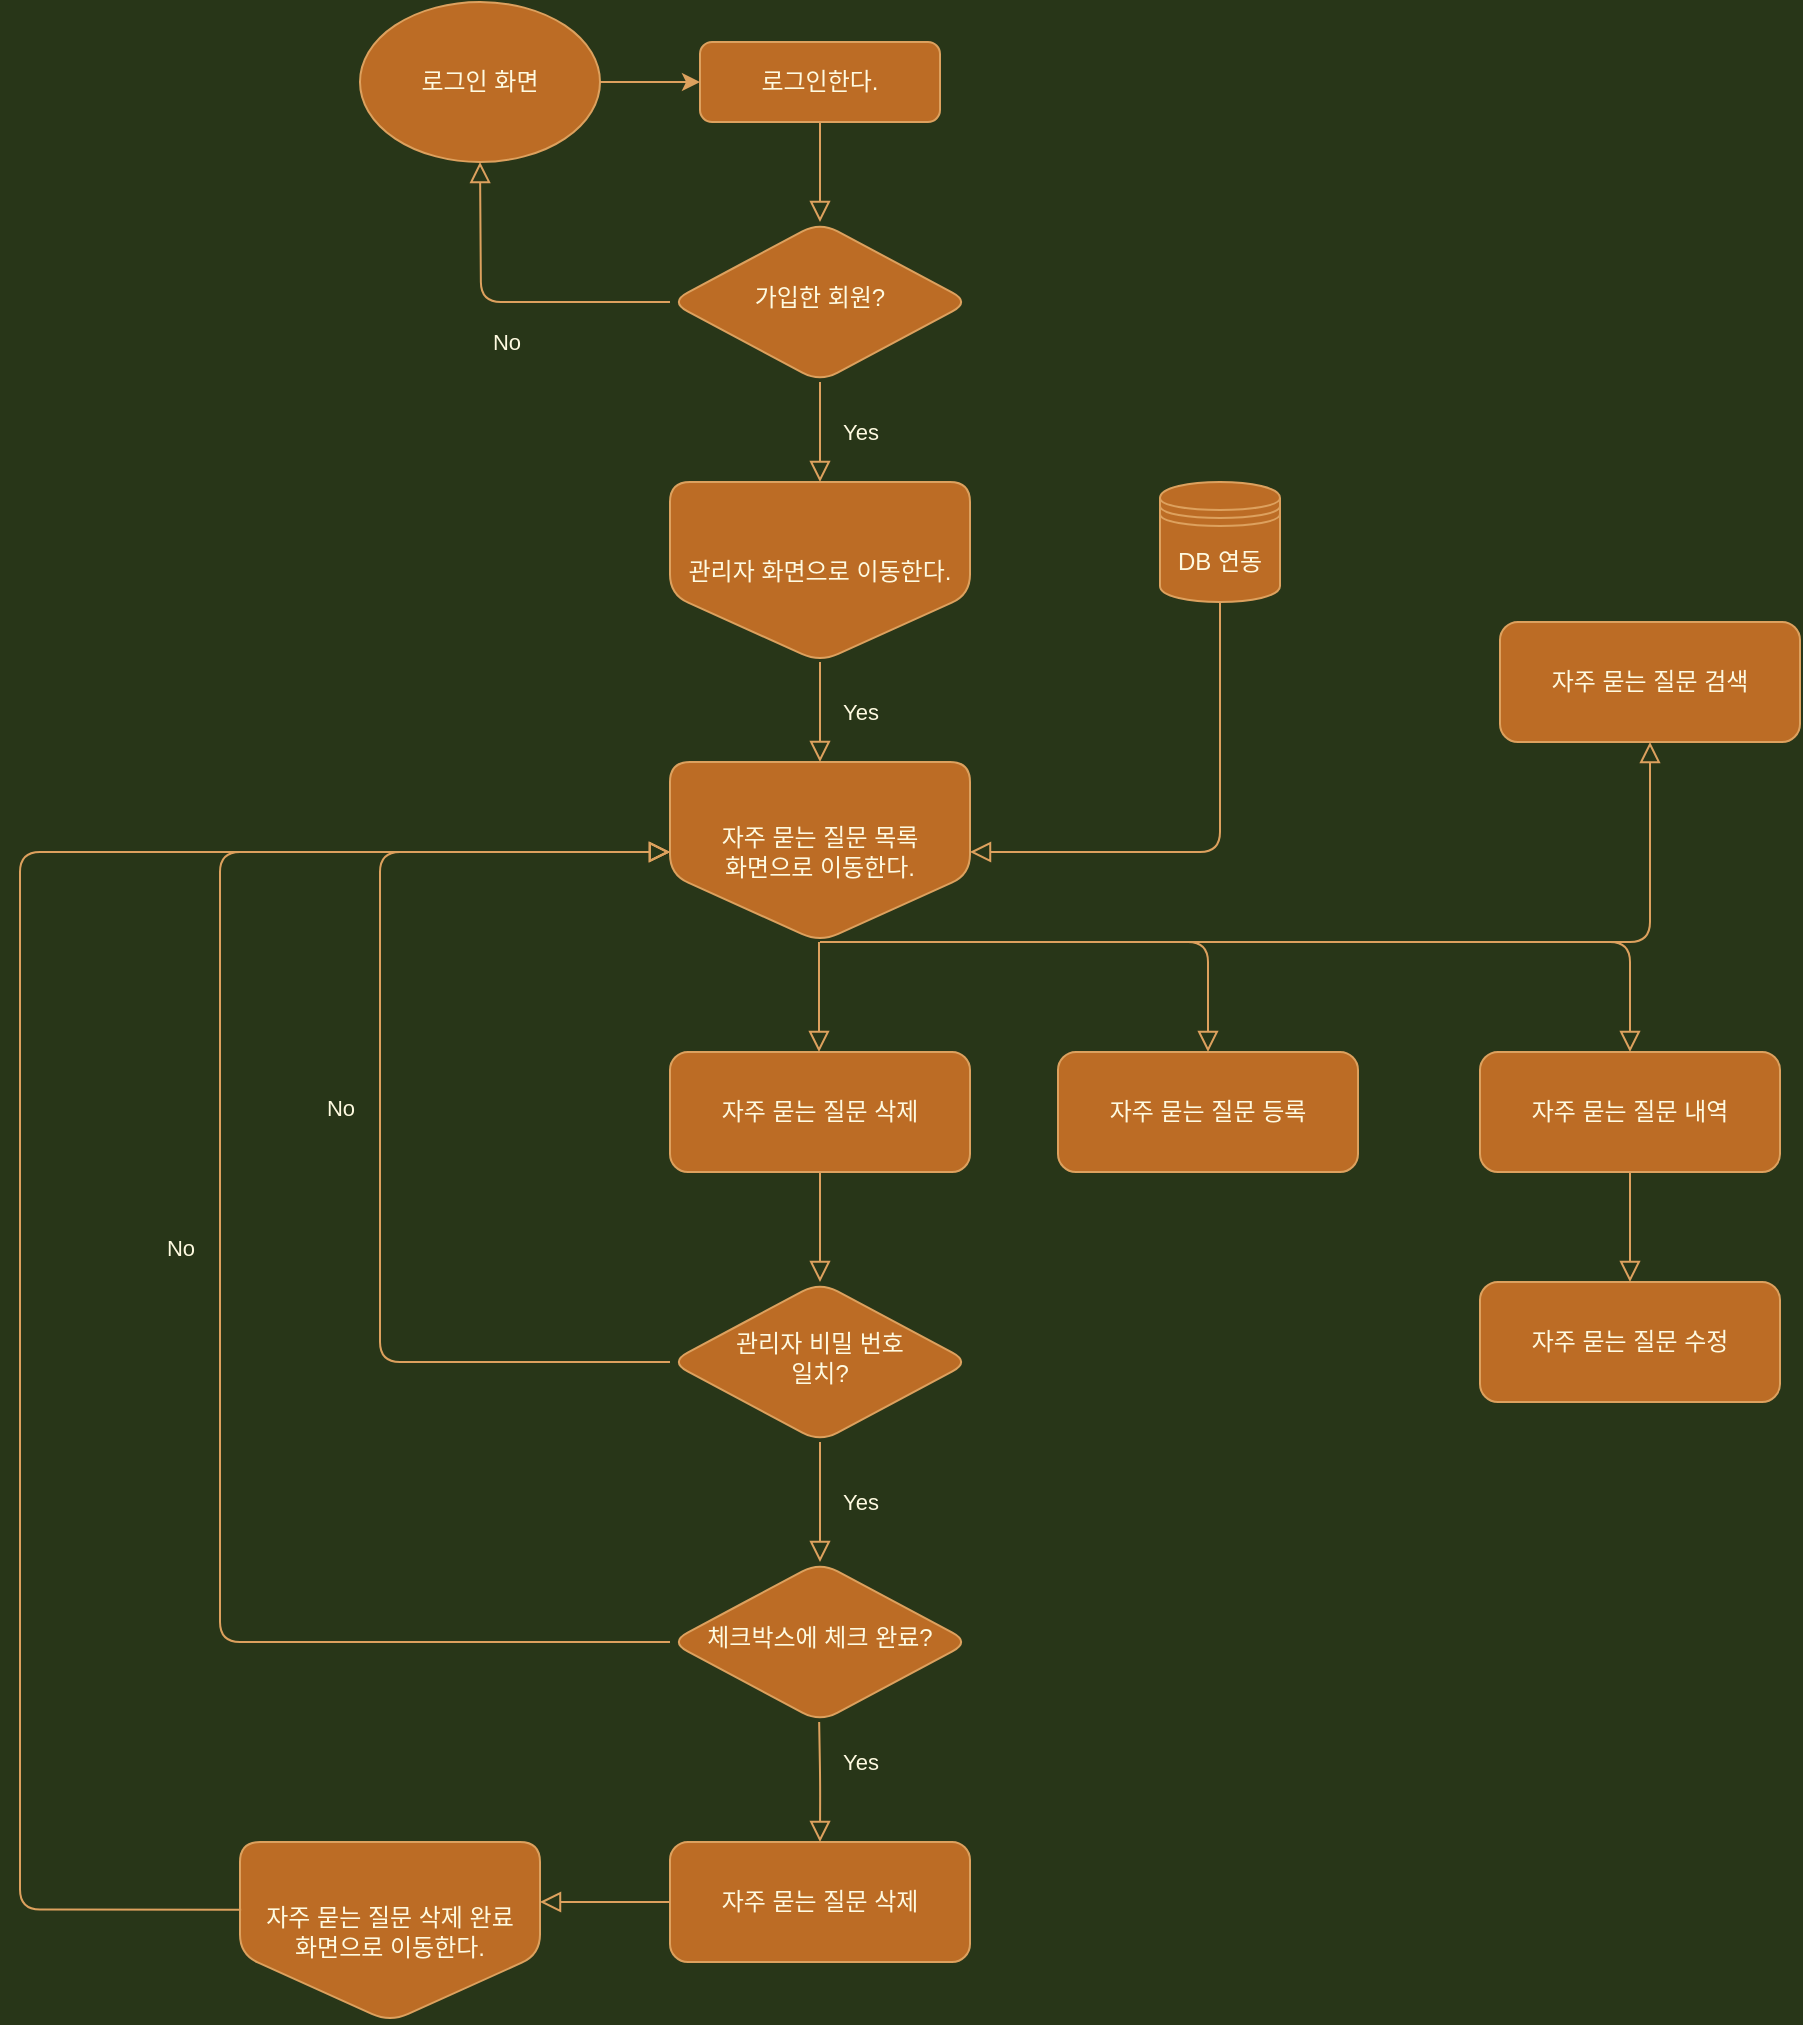 <mxfile version="20.5.1" type="github">
  <diagram id="C5RBs43oDa-KdzZeNtuy" name="Page-1">
    <mxGraphModel dx="2545" dy="1071" grid="1" gridSize="10" guides="1" tooltips="1" connect="1" arrows="1" fold="1" page="1" pageScale="1" pageWidth="827" pageHeight="1169" background="#283618" math="0" shadow="0">
      <root>
        <mxCell id="WIyWlLk6GJQsqaUBKTNV-0" />
        <mxCell id="WIyWlLk6GJQsqaUBKTNV-1" parent="WIyWlLk6GJQsqaUBKTNV-0" />
        <mxCell id="WIyWlLk6GJQsqaUBKTNV-2" value="" style="rounded=1;html=1;jettySize=auto;orthogonalLoop=1;fontSize=11;endArrow=block;endFill=0;endSize=8;strokeWidth=1;shadow=0;labelBackgroundColor=none;edgeStyle=orthogonalEdgeStyle;strokeColor=#DDA15E;fontColor=#FEFAE0;" parent="WIyWlLk6GJQsqaUBKTNV-1" source="WIyWlLk6GJQsqaUBKTNV-3" target="WIyWlLk6GJQsqaUBKTNV-6" edge="1">
          <mxGeometry relative="1" as="geometry" />
        </mxCell>
        <mxCell id="WIyWlLk6GJQsqaUBKTNV-3" value="로그인한다." style="rounded=1;whiteSpace=wrap;html=1;fontSize=12;glass=0;strokeWidth=1;shadow=0;fillColor=#BC6C25;strokeColor=#DDA15E;fontColor=#FEFAE0;" parent="WIyWlLk6GJQsqaUBKTNV-1" vertex="1">
          <mxGeometry x="160" y="80" width="120" height="40" as="geometry" />
        </mxCell>
        <mxCell id="WIyWlLk6GJQsqaUBKTNV-4" value="" style="rounded=1;html=1;jettySize=auto;orthogonalLoop=1;fontSize=11;endArrow=block;endFill=0;endSize=8;strokeWidth=1;shadow=0;labelBackgroundColor=none;edgeStyle=orthogonalEdgeStyle;exitX=0;exitY=0.5;exitDx=0;exitDy=0;strokeColor=#DDA15E;fontColor=#FEFAE0;" parent="WIyWlLk6GJQsqaUBKTNV-1" source="uTJ20x3BxYvYmIFZIfHo-15" target="uTJ20x3BxYvYmIFZIfHo-9" edge="1">
          <mxGeometry y="20" relative="1" as="geometry">
            <mxPoint as="offset" />
            <mxPoint x="320" y="465" as="sourcePoint" />
            <mxPoint x="320" y="505" as="targetPoint" />
            <Array as="points">
              <mxPoint x="420" y="485" />
            </Array>
          </mxGeometry>
        </mxCell>
        <mxCell id="WIyWlLk6GJQsqaUBKTNV-6" value="가입한 회원?" style="rhombus;whiteSpace=wrap;html=1;shadow=0;fontFamily=Helvetica;fontSize=12;align=center;strokeWidth=1;spacing=6;spacingTop=-4;fillColor=#BC6C25;strokeColor=#DDA15E;fontColor=#FEFAE0;rounded=1;" parent="WIyWlLk6GJQsqaUBKTNV-1" vertex="1">
          <mxGeometry x="145" y="170" width="150" height="80" as="geometry" />
        </mxCell>
        <mxCell id="uTJ20x3BxYvYmIFZIfHo-0" value="로그인 화면" style="ellipse;whiteSpace=wrap;html=1;fillColor=#BC6C25;strokeColor=#DDA15E;fontColor=#FEFAE0;rounded=1;" vertex="1" parent="WIyWlLk6GJQsqaUBKTNV-1">
          <mxGeometry x="-10" y="60" width="120" height="80" as="geometry" />
        </mxCell>
        <mxCell id="uTJ20x3BxYvYmIFZIfHo-2" value="" style="edgeStyle=segmentEdgeStyle;endArrow=classic;html=1;rounded=1;exitX=1;exitY=0.5;exitDx=0;exitDy=0;labelBackgroundColor=#283618;strokeColor=#DDA15E;fontColor=#FEFAE0;" edge="1" parent="WIyWlLk6GJQsqaUBKTNV-1" source="uTJ20x3BxYvYmIFZIfHo-0" target="WIyWlLk6GJQsqaUBKTNV-3">
          <mxGeometry width="50" height="50" relative="1" as="geometry">
            <mxPoint x="80" y="160" as="sourcePoint" />
            <mxPoint x="130" y="110" as="targetPoint" />
          </mxGeometry>
        </mxCell>
        <mxCell id="uTJ20x3BxYvYmIFZIfHo-4" value="관리자 화면으로 이동한다." style="shape=offPageConnector;whiteSpace=wrap;html=1;fillColor=#BC6C25;strokeColor=#DDA15E;fontColor=#FEFAE0;rounded=1;" vertex="1" parent="WIyWlLk6GJQsqaUBKTNV-1">
          <mxGeometry x="145" y="300" width="150" height="90" as="geometry" />
        </mxCell>
        <mxCell id="uTJ20x3BxYvYmIFZIfHo-5" value="Yes" style="rounded=1;html=1;jettySize=auto;orthogonalLoop=1;fontSize=11;endArrow=block;endFill=0;endSize=8;strokeWidth=1;shadow=0;labelBackgroundColor=none;edgeStyle=orthogonalEdgeStyle;exitX=0.5;exitY=1;exitDx=0;exitDy=0;entryX=0.5;entryY=0;entryDx=0;entryDy=0;strokeColor=#DDA15E;fontColor=#FEFAE0;" edge="1" parent="WIyWlLk6GJQsqaUBKTNV-1" source="WIyWlLk6GJQsqaUBKTNV-6" target="uTJ20x3BxYvYmIFZIfHo-4">
          <mxGeometry y="20" relative="1" as="geometry">
            <mxPoint as="offset" />
            <mxPoint x="290" y="315" as="sourcePoint" />
            <mxPoint x="220" y="300" as="targetPoint" />
          </mxGeometry>
        </mxCell>
        <mxCell id="uTJ20x3BxYvYmIFZIfHo-7" value="No" style="rounded=1;html=1;jettySize=auto;orthogonalLoop=1;fontSize=11;endArrow=block;endFill=0;endSize=8;strokeWidth=1;shadow=0;labelBackgroundColor=none;edgeStyle=orthogonalEdgeStyle;exitX=0;exitY=0.5;exitDx=0;exitDy=0;strokeColor=#DDA15E;fontColor=#FEFAE0;" edge="1" parent="WIyWlLk6GJQsqaUBKTNV-1" source="WIyWlLk6GJQsqaUBKTNV-6">
          <mxGeometry y="20" relative="1" as="geometry">
            <mxPoint as="offset" />
            <mxPoint x="49.5" y="90" as="sourcePoint" />
            <mxPoint x="50" y="140" as="targetPoint" />
          </mxGeometry>
        </mxCell>
        <mxCell id="uTJ20x3BxYvYmIFZIfHo-9" value="자주 묻는 질문 목록 &lt;br&gt;화면으로&amp;nbsp;이동한다." style="shape=offPageConnector;whiteSpace=wrap;html=1;fillColor=#BC6C25;strokeColor=#DDA15E;fontColor=#FEFAE0;rounded=1;" vertex="1" parent="WIyWlLk6GJQsqaUBKTNV-1">
          <mxGeometry x="145" y="440" width="150" height="90" as="geometry" />
        </mxCell>
        <mxCell id="uTJ20x3BxYvYmIFZIfHo-10" value="Yes" style="rounded=1;html=1;jettySize=auto;orthogonalLoop=1;fontSize=11;endArrow=block;endFill=0;endSize=8;strokeWidth=1;shadow=0;labelBackgroundColor=none;edgeStyle=orthogonalEdgeStyle;exitX=0.5;exitY=1;exitDx=0;exitDy=0;entryX=0.5;entryY=0;entryDx=0;entryDy=0;strokeColor=#DDA15E;fontColor=#FEFAE0;" edge="1" parent="WIyWlLk6GJQsqaUBKTNV-1" source="uTJ20x3BxYvYmIFZIfHo-4" target="uTJ20x3BxYvYmIFZIfHo-9">
          <mxGeometry y="20" relative="1" as="geometry">
            <mxPoint as="offset" />
            <mxPoint x="220" y="380" as="sourcePoint" />
            <mxPoint x="220" y="430" as="targetPoint" />
          </mxGeometry>
        </mxCell>
        <mxCell id="uTJ20x3BxYvYmIFZIfHo-15" value="DB 연동" style="shape=datastore;whiteSpace=wrap;html=1;fillColor=#BC6C25;strokeColor=#DDA15E;fontColor=#FEFAE0;rounded=1;" vertex="1" parent="WIyWlLk6GJQsqaUBKTNV-1">
          <mxGeometry x="390" y="300" width="60" height="60" as="geometry" />
        </mxCell>
        <mxCell id="uTJ20x3BxYvYmIFZIfHo-19" value="자주 묻는 질문 삭제" style="rounded=1;whiteSpace=wrap;html=1;fillColor=#BC6C25;strokeColor=#DDA15E;fontColor=#FEFAE0;" vertex="1" parent="WIyWlLk6GJQsqaUBKTNV-1">
          <mxGeometry x="145" y="585" width="150" height="60" as="geometry" />
        </mxCell>
        <mxCell id="uTJ20x3BxYvYmIFZIfHo-23" value="관리자 비밀 번호 &lt;br&gt;일치?" style="rhombus;whiteSpace=wrap;html=1;shadow=0;fontFamily=Helvetica;fontSize=12;align=center;strokeWidth=1;spacing=6;spacingTop=-4;fillColor=#BC6C25;strokeColor=#DDA15E;fontColor=#FEFAE0;rounded=1;" vertex="1" parent="WIyWlLk6GJQsqaUBKTNV-1">
          <mxGeometry x="145" y="700" width="150" height="80" as="geometry" />
        </mxCell>
        <mxCell id="uTJ20x3BxYvYmIFZIfHo-25" value="" style="rounded=1;html=1;jettySize=auto;orthogonalLoop=1;fontSize=11;endArrow=block;endFill=0;endSize=8;strokeWidth=1;shadow=0;labelBackgroundColor=none;edgeStyle=orthogonalEdgeStyle;exitX=0.5;exitY=1;exitDx=0;exitDy=0;strokeColor=#DDA15E;fontColor=#FEFAE0;" edge="1" parent="WIyWlLk6GJQsqaUBKTNV-1" target="uTJ20x3BxYvYmIFZIfHo-19">
          <mxGeometry x="-0.64" y="20" relative="1" as="geometry">
            <mxPoint as="offset" />
            <mxPoint x="219.5" y="530" as="sourcePoint" />
            <mxPoint x="219.5" y="580" as="targetPoint" />
          </mxGeometry>
        </mxCell>
        <mxCell id="uTJ20x3BxYvYmIFZIfHo-27" value="" style="rounded=1;html=1;jettySize=auto;orthogonalLoop=1;fontSize=11;endArrow=block;endFill=0;endSize=8;strokeWidth=1;shadow=0;labelBackgroundColor=none;edgeStyle=orthogonalEdgeStyle;exitX=0.5;exitY=1;exitDx=0;exitDy=0;strokeColor=#DDA15E;fontColor=#FEFAE0;" edge="1" parent="WIyWlLk6GJQsqaUBKTNV-1" source="uTJ20x3BxYvYmIFZIfHo-19">
          <mxGeometry y="20" relative="1" as="geometry">
            <mxPoint as="offset" />
            <mxPoint x="210" y="670" as="sourcePoint" />
            <mxPoint x="220" y="700" as="targetPoint" />
            <Array as="points">
              <mxPoint x="220" y="700" />
            </Array>
          </mxGeometry>
        </mxCell>
        <mxCell id="uTJ20x3BxYvYmIFZIfHo-28" value="체크박스에 체크 완료?" style="rhombus;whiteSpace=wrap;html=1;shadow=0;fontFamily=Helvetica;fontSize=12;align=center;strokeWidth=1;spacing=6;spacingTop=-4;fillColor=#BC6C25;strokeColor=#DDA15E;fontColor=#FEFAE0;rounded=1;" vertex="1" parent="WIyWlLk6GJQsqaUBKTNV-1">
          <mxGeometry x="145" y="840" width="150" height="80" as="geometry" />
        </mxCell>
        <mxCell id="uTJ20x3BxYvYmIFZIfHo-29" value="Yes" style="rounded=1;html=1;jettySize=auto;orthogonalLoop=1;fontSize=11;endArrow=block;endFill=0;endSize=8;strokeWidth=1;shadow=0;labelBackgroundColor=none;edgeStyle=orthogonalEdgeStyle;exitX=0.5;exitY=1;exitDx=0;exitDy=0;entryX=0.5;entryY=0;entryDx=0;entryDy=0;strokeColor=#DDA15E;fontColor=#FEFAE0;" edge="1" parent="WIyWlLk6GJQsqaUBKTNV-1" source="uTJ20x3BxYvYmIFZIfHo-23" target="uTJ20x3BxYvYmIFZIfHo-28">
          <mxGeometry y="20" relative="1" as="geometry">
            <mxPoint as="offset" />
            <mxPoint x="280" y="790" as="sourcePoint" />
            <mxPoint x="281" y="845" as="targetPoint" />
            <Array as="points" />
          </mxGeometry>
        </mxCell>
        <mxCell id="uTJ20x3BxYvYmIFZIfHo-31" value="자주 묻는 질문 삭제" style="rounded=1;whiteSpace=wrap;html=1;fillColor=#BC6C25;strokeColor=#DDA15E;fontColor=#FEFAE0;" vertex="1" parent="WIyWlLk6GJQsqaUBKTNV-1">
          <mxGeometry x="145" y="980" width="150" height="60" as="geometry" />
        </mxCell>
        <mxCell id="uTJ20x3BxYvYmIFZIfHo-32" value="Yes" style="rounded=1;html=1;jettySize=auto;orthogonalLoop=1;fontSize=11;endArrow=block;endFill=0;endSize=8;strokeWidth=1;shadow=0;labelBackgroundColor=none;edgeStyle=orthogonalEdgeStyle;exitX=0.5;exitY=1;exitDx=0;exitDy=0;entryX=0.5;entryY=0;entryDx=0;entryDy=0;strokeColor=#DDA15E;fontColor=#FEFAE0;" edge="1" parent="WIyWlLk6GJQsqaUBKTNV-1" target="uTJ20x3BxYvYmIFZIfHo-31">
          <mxGeometry x="-0.338" y="20" relative="1" as="geometry">
            <mxPoint as="offset" />
            <mxPoint x="219.58" y="920" as="sourcePoint" />
            <mxPoint x="220" y="980" as="targetPoint" />
            <Array as="points" />
          </mxGeometry>
        </mxCell>
        <mxCell id="uTJ20x3BxYvYmIFZIfHo-33" value="자주 묻는 질문 삭제 완료&lt;br&gt;화면으로&amp;nbsp;이동한다." style="shape=offPageConnector;whiteSpace=wrap;html=1;fillColor=#BC6C25;strokeColor=#DDA15E;fontColor=#FEFAE0;rounded=1;" vertex="1" parent="WIyWlLk6GJQsqaUBKTNV-1">
          <mxGeometry x="-70" y="980" width="150" height="90" as="geometry" />
        </mxCell>
        <mxCell id="uTJ20x3BxYvYmIFZIfHo-34" value="" style="rounded=1;html=1;jettySize=auto;orthogonalLoop=1;fontSize=11;endArrow=block;endFill=0;endSize=8;strokeWidth=1;shadow=0;labelBackgroundColor=none;edgeStyle=orthogonalEdgeStyle;exitX=0;exitY=0.5;exitDx=0;exitDy=0;strokeColor=#DDA15E;fontColor=#FEFAE0;" edge="1" parent="WIyWlLk6GJQsqaUBKTNV-1" source="uTJ20x3BxYvYmIFZIfHo-31">
          <mxGeometry x="-0.338" y="20" relative="1" as="geometry">
            <mxPoint as="offset" />
            <mxPoint x="100.0" y="1040" as="sourcePoint" />
            <mxPoint x="80" y="1010" as="targetPoint" />
            <Array as="points" />
          </mxGeometry>
        </mxCell>
        <mxCell id="uTJ20x3BxYvYmIFZIfHo-35" value="" style="rounded=1;html=1;jettySize=auto;orthogonalLoop=1;fontSize=11;endArrow=block;endFill=0;endSize=8;strokeWidth=1;shadow=0;labelBackgroundColor=none;edgeStyle=orthogonalEdgeStyle;exitX=0.004;exitY=0.376;exitDx=0;exitDy=0;exitPerimeter=0;entryX=0;entryY=0.5;entryDx=0;entryDy=0;strokeColor=#DDA15E;fontColor=#FEFAE0;" edge="1" parent="WIyWlLk6GJQsqaUBKTNV-1" source="uTJ20x3BxYvYmIFZIfHo-33" target="uTJ20x3BxYvYmIFZIfHo-9">
          <mxGeometry x="-0.338" y="20" relative="1" as="geometry">
            <mxPoint as="offset" />
            <mxPoint x="-105" y="1009.58" as="sourcePoint" />
            <mxPoint x="-170" y="1009.58" as="targetPoint" />
            <Array as="points">
              <mxPoint x="-180" y="1014" />
              <mxPoint x="-180" y="485" />
            </Array>
          </mxGeometry>
        </mxCell>
        <mxCell id="uTJ20x3BxYvYmIFZIfHo-36" value="No" style="rounded=1;html=1;jettySize=auto;orthogonalLoop=1;fontSize=11;endArrow=block;endFill=0;endSize=8;strokeWidth=1;shadow=0;labelBackgroundColor=none;edgeStyle=orthogonalEdgeStyle;exitX=0;exitY=0.5;exitDx=0;exitDy=0;entryX=0;entryY=0.5;entryDx=0;entryDy=0;strokeColor=#DDA15E;fontColor=#FEFAE0;" edge="1" parent="WIyWlLk6GJQsqaUBKTNV-1" source="uTJ20x3BxYvYmIFZIfHo-23" target="uTJ20x3BxYvYmIFZIfHo-9">
          <mxGeometry y="20" relative="1" as="geometry">
            <mxPoint as="offset" />
            <mxPoint x="40" y="690" as="sourcePoint" />
            <mxPoint x="40" y="745" as="targetPoint" />
            <Array as="points">
              <mxPoint y="740" />
              <mxPoint y="485" />
            </Array>
          </mxGeometry>
        </mxCell>
        <mxCell id="uTJ20x3BxYvYmIFZIfHo-37" value="No" style="rounded=1;html=1;jettySize=auto;orthogonalLoop=1;fontSize=11;endArrow=block;endFill=0;endSize=8;strokeWidth=1;shadow=0;labelBackgroundColor=none;edgeStyle=orthogonalEdgeStyle;exitX=0;exitY=0.5;exitDx=0;exitDy=0;entryX=0;entryY=0.5;entryDx=0;entryDy=0;strokeColor=#DDA15E;fontColor=#FEFAE0;" edge="1" parent="WIyWlLk6GJQsqaUBKTNV-1" source="uTJ20x3BxYvYmIFZIfHo-28" target="uTJ20x3BxYvYmIFZIfHo-9">
          <mxGeometry y="20" relative="1" as="geometry">
            <mxPoint as="offset" />
            <mxPoint x="65" y="935" as="sourcePoint" />
            <mxPoint x="65" y="680.0" as="targetPoint" />
            <Array as="points">
              <mxPoint x="-80" y="880" />
              <mxPoint x="-80" y="485" />
            </Array>
          </mxGeometry>
        </mxCell>
        <mxCell id="uTJ20x3BxYvYmIFZIfHo-38" value="자주 묻는 질문 등록" style="rounded=1;whiteSpace=wrap;html=1;fillColor=#BC6C25;strokeColor=#DDA15E;fontColor=#FEFAE0;" vertex="1" parent="WIyWlLk6GJQsqaUBKTNV-1">
          <mxGeometry x="339" y="585" width="150" height="60" as="geometry" />
        </mxCell>
        <mxCell id="uTJ20x3BxYvYmIFZIfHo-39" value="" style="rounded=1;html=1;jettySize=auto;orthogonalLoop=1;fontSize=11;endArrow=block;endFill=0;endSize=8;strokeWidth=1;shadow=0;labelBackgroundColor=none;edgeStyle=orthogonalEdgeStyle;exitX=0.5;exitY=1;exitDx=0;exitDy=0;entryX=0.5;entryY=0;entryDx=0;entryDy=0;strokeColor=#DDA15E;fontColor=#FEFAE0;" edge="1" parent="WIyWlLk6GJQsqaUBKTNV-1" source="uTJ20x3BxYvYmIFZIfHo-9" target="uTJ20x3BxYvYmIFZIfHo-38">
          <mxGeometry x="-0.64" y="20" relative="1" as="geometry">
            <mxPoint as="offset" />
            <mxPoint x="330" y="515" as="sourcePoint" />
            <mxPoint x="330.5" y="570" as="targetPoint" />
            <Array as="points">
              <mxPoint x="414" y="530" />
            </Array>
          </mxGeometry>
        </mxCell>
        <mxCell id="uTJ20x3BxYvYmIFZIfHo-40" value="자주 묻는 질문 내역" style="rounded=1;whiteSpace=wrap;html=1;fillColor=#BC6C25;strokeColor=#DDA15E;fontColor=#FEFAE0;" vertex="1" parent="WIyWlLk6GJQsqaUBKTNV-1">
          <mxGeometry x="550" y="585" width="150" height="60" as="geometry" />
        </mxCell>
        <mxCell id="uTJ20x3BxYvYmIFZIfHo-41" value="" style="rounded=1;html=1;jettySize=auto;orthogonalLoop=1;fontSize=11;endArrow=block;endFill=0;endSize=8;strokeWidth=1;shadow=0;labelBackgroundColor=none;edgeStyle=orthogonalEdgeStyle;exitX=0.5;exitY=1;exitDx=0;exitDy=0;entryX=0.5;entryY=0;entryDx=0;entryDy=0;strokeColor=#DDA15E;fontColor=#FEFAE0;" edge="1" parent="WIyWlLk6GJQsqaUBKTNV-1" source="uTJ20x3BxYvYmIFZIfHo-9" target="uTJ20x3BxYvYmIFZIfHo-40">
          <mxGeometry x="-0.64" y="20" relative="1" as="geometry">
            <mxPoint as="offset" />
            <mxPoint x="430" y="530" as="sourcePoint" />
            <mxPoint x="624" y="585" as="targetPoint" />
            <Array as="points">
              <mxPoint x="625" y="530" />
            </Array>
          </mxGeometry>
        </mxCell>
        <mxCell id="uTJ20x3BxYvYmIFZIfHo-42" value="자주 묻는 질문 검색" style="rounded=1;whiteSpace=wrap;html=1;fillColor=#BC6C25;strokeColor=#DDA15E;fontColor=#FEFAE0;" vertex="1" parent="WIyWlLk6GJQsqaUBKTNV-1">
          <mxGeometry x="560" y="370" width="150" height="60" as="geometry" />
        </mxCell>
        <mxCell id="uTJ20x3BxYvYmIFZIfHo-43" value="" style="rounded=1;html=1;jettySize=auto;orthogonalLoop=1;fontSize=11;endArrow=block;endFill=0;endSize=8;strokeWidth=1;shadow=0;labelBackgroundColor=none;edgeStyle=orthogonalEdgeStyle;exitX=0.5;exitY=1;exitDx=0;exitDy=0;entryX=0.5;entryY=1;entryDx=0;entryDy=0;strokeColor=#DDA15E;fontColor=#FEFAE0;" edge="1" parent="WIyWlLk6GJQsqaUBKTNV-1" source="uTJ20x3BxYvYmIFZIfHo-9" target="uTJ20x3BxYvYmIFZIfHo-42">
          <mxGeometry x="-0.64" y="20" relative="1" as="geometry">
            <mxPoint as="offset" />
            <mxPoint x="360" y="510" as="sourcePoint" />
            <mxPoint x="765" y="565" as="targetPoint" />
            <Array as="points">
              <mxPoint x="635" y="530" />
            </Array>
          </mxGeometry>
        </mxCell>
        <mxCell id="uTJ20x3BxYvYmIFZIfHo-44" value="자주 묻는 질문 수정" style="rounded=1;whiteSpace=wrap;html=1;fillColor=#BC6C25;strokeColor=#DDA15E;fontColor=#FEFAE0;" vertex="1" parent="WIyWlLk6GJQsqaUBKTNV-1">
          <mxGeometry x="550" y="700" width="150" height="60" as="geometry" />
        </mxCell>
        <mxCell id="uTJ20x3BxYvYmIFZIfHo-45" value="" style="rounded=1;html=1;jettySize=auto;orthogonalLoop=1;fontSize=11;endArrow=block;endFill=0;endSize=8;strokeWidth=1;shadow=0;labelBackgroundColor=none;edgeStyle=orthogonalEdgeStyle;exitX=0.5;exitY=1;exitDx=0;exitDy=0;strokeColor=#DDA15E;fontColor=#FEFAE0;" edge="1" parent="WIyWlLk6GJQsqaUBKTNV-1" source="uTJ20x3BxYvYmIFZIfHo-40">
          <mxGeometry y="20" relative="1" as="geometry">
            <mxPoint as="offset" />
            <mxPoint x="624.5" y="670" as="sourcePoint" />
            <mxPoint x="625" y="700" as="targetPoint" />
            <Array as="points" />
          </mxGeometry>
        </mxCell>
      </root>
    </mxGraphModel>
  </diagram>
</mxfile>
